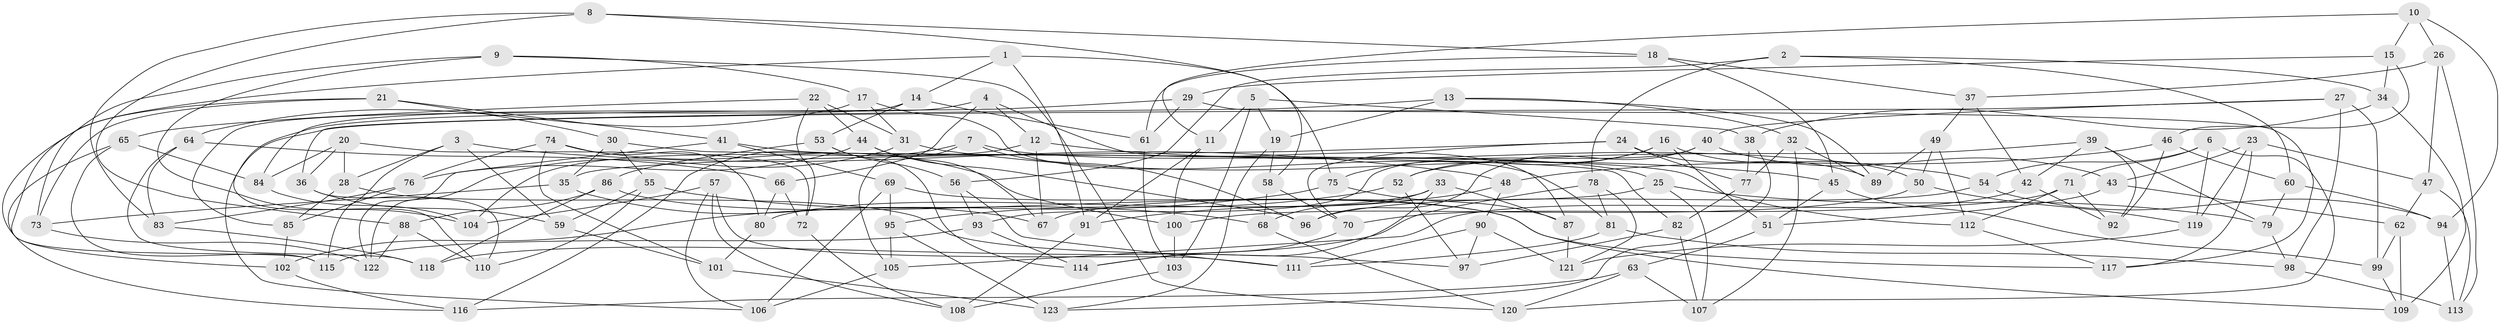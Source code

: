 // coarse degree distribution, {6: 0.46774193548387094, 4: 0.1774193548387097, 5: 0.27419354838709675, 3: 0.03225806451612903, 9: 0.03225806451612903, 7: 0.016129032258064516}
// Generated by graph-tools (version 1.1) at 2025/38/03/04/25 23:38:09]
// undirected, 123 vertices, 246 edges
graph export_dot {
  node [color=gray90,style=filled];
  1;
  2;
  3;
  4;
  5;
  6;
  7;
  8;
  9;
  10;
  11;
  12;
  13;
  14;
  15;
  16;
  17;
  18;
  19;
  20;
  21;
  22;
  23;
  24;
  25;
  26;
  27;
  28;
  29;
  30;
  31;
  32;
  33;
  34;
  35;
  36;
  37;
  38;
  39;
  40;
  41;
  42;
  43;
  44;
  45;
  46;
  47;
  48;
  49;
  50;
  51;
  52;
  53;
  54;
  55;
  56;
  57;
  58;
  59;
  60;
  61;
  62;
  63;
  64;
  65;
  66;
  67;
  68;
  69;
  70;
  71;
  72;
  73;
  74;
  75;
  76;
  77;
  78;
  79;
  80;
  81;
  82;
  83;
  84;
  85;
  86;
  87;
  88;
  89;
  90;
  91;
  92;
  93;
  94;
  95;
  96;
  97;
  98;
  99;
  100;
  101;
  102;
  103;
  104;
  105;
  106;
  107;
  108;
  109;
  110;
  111;
  112;
  113;
  114;
  115;
  116;
  117;
  118;
  119;
  120;
  121;
  122;
  123;
  1 -- 91;
  1 -- 75;
  1 -- 115;
  1 -- 14;
  2 -- 78;
  2 -- 60;
  2 -- 56;
  2 -- 34;
  3 -- 115;
  3 -- 28;
  3 -- 59;
  3 -- 48;
  4 -- 12;
  4 -- 84;
  4 -- 87;
  4 -- 66;
  5 -- 19;
  5 -- 38;
  5 -- 11;
  5 -- 103;
  6 -- 71;
  6 -- 54;
  6 -- 120;
  6 -- 119;
  7 -- 116;
  7 -- 105;
  7 -- 96;
  7 -- 25;
  8 -- 18;
  8 -- 88;
  8 -- 58;
  8 -- 83;
  9 -- 104;
  9 -- 73;
  9 -- 17;
  9 -- 120;
  10 -- 94;
  10 -- 11;
  10 -- 26;
  10 -- 15;
  11 -- 91;
  11 -- 100;
  12 -- 104;
  12 -- 67;
  12 -- 54;
  13 -- 89;
  13 -- 19;
  13 -- 36;
  13 -- 32;
  14 -- 61;
  14 -- 85;
  14 -- 53;
  15 -- 29;
  15 -- 34;
  15 -- 46;
  16 -- 51;
  16 -- 75;
  16 -- 52;
  16 -- 50;
  17 -- 81;
  17 -- 31;
  17 -- 64;
  18 -- 61;
  18 -- 45;
  18 -- 37;
  19 -- 58;
  19 -- 123;
  20 -- 36;
  20 -- 72;
  20 -- 28;
  20 -- 84;
  21 -- 102;
  21 -- 73;
  21 -- 30;
  21 -- 41;
  22 -- 72;
  22 -- 31;
  22 -- 44;
  22 -- 65;
  23 -- 43;
  23 -- 117;
  23 -- 119;
  23 -- 47;
  24 -- 70;
  24 -- 89;
  24 -- 35;
  24 -- 77;
  25 -- 79;
  25 -- 107;
  25 -- 67;
  26 -- 113;
  26 -- 37;
  26 -- 47;
  27 -- 99;
  27 -- 106;
  27 -- 98;
  27 -- 40;
  28 -- 85;
  28 -- 97;
  29 -- 61;
  29 -- 117;
  29 -- 110;
  30 -- 55;
  30 -- 35;
  30 -- 82;
  31 -- 122;
  31 -- 45;
  32 -- 89;
  32 -- 107;
  32 -- 77;
  33 -- 80;
  33 -- 114;
  33 -- 68;
  33 -- 87;
  34 -- 109;
  34 -- 38;
  35 -- 73;
  35 -- 67;
  36 -- 59;
  36 -- 110;
  37 -- 42;
  37 -- 49;
  38 -- 77;
  38 -- 123;
  39 -- 42;
  39 -- 79;
  39 -- 92;
  39 -- 52;
  40 -- 93;
  40 -- 43;
  40 -- 96;
  41 -- 112;
  41 -- 122;
  41 -- 69;
  42 -- 92;
  42 -- 70;
  43 -- 62;
  43 -- 51;
  44 -- 96;
  44 -- 67;
  44 -- 76;
  45 -- 51;
  45 -- 99;
  46 -- 60;
  46 -- 48;
  46 -- 92;
  47 -- 113;
  47 -- 62;
  48 -- 90;
  48 -- 91;
  49 -- 50;
  49 -- 89;
  49 -- 112;
  50 -- 119;
  50 -- 100;
  51 -- 63;
  52 -- 97;
  52 -- 95;
  53 -- 56;
  53 -- 114;
  53 -- 86;
  54 -- 96;
  54 -- 94;
  55 -- 59;
  55 -- 68;
  55 -- 110;
  56 -- 93;
  56 -- 111;
  57 -- 106;
  57 -- 111;
  57 -- 108;
  57 -- 104;
  58 -- 68;
  58 -- 70;
  59 -- 101;
  60 -- 94;
  60 -- 79;
  61 -- 103;
  62 -- 109;
  62 -- 99;
  63 -- 107;
  63 -- 116;
  63 -- 120;
  64 -- 66;
  64 -- 118;
  64 -- 83;
  65 -- 84;
  65 -- 116;
  65 -- 115;
  66 -- 72;
  66 -- 80;
  68 -- 120;
  69 -- 95;
  69 -- 106;
  69 -- 109;
  70 -- 114;
  71 -- 92;
  71 -- 105;
  71 -- 112;
  72 -- 108;
  73 -- 122;
  74 -- 76;
  74 -- 101;
  74 -- 100;
  74 -- 80;
  75 -- 87;
  75 -- 102;
  76 -- 83;
  76 -- 85;
  77 -- 82;
  78 -- 121;
  78 -- 81;
  78 -- 118;
  79 -- 98;
  80 -- 101;
  81 -- 98;
  81 -- 111;
  82 -- 107;
  82 -- 97;
  83 -- 118;
  84 -- 104;
  85 -- 102;
  86 -- 88;
  86 -- 117;
  86 -- 118;
  87 -- 121;
  88 -- 122;
  88 -- 110;
  90 -- 111;
  90 -- 121;
  90 -- 97;
  91 -- 108;
  93 -- 115;
  93 -- 114;
  94 -- 113;
  95 -- 123;
  95 -- 105;
  98 -- 113;
  99 -- 109;
  100 -- 103;
  101 -- 123;
  102 -- 116;
  103 -- 108;
  105 -- 106;
  112 -- 117;
  119 -- 121;
}
